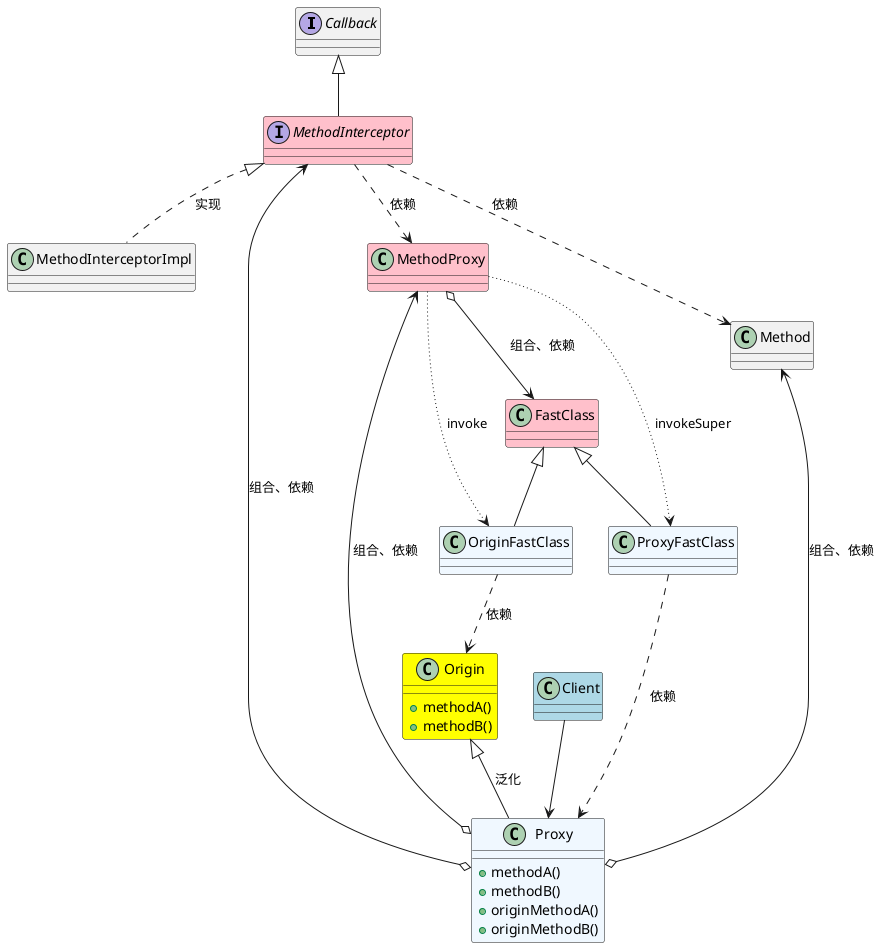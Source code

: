 @startuml
'https://plantuml.com/class-diagram
'MethodProxy 中包含了：
'   原方法名对应方法的签名 和 生成方法名对应方法的签名
'   原方法名对应方法的索引 和 生成方法名对应方法的索引
'   被代理类class对象、代理类class对象

'调用 proxy 的方法时，决定了 传入拦截器 的 MethodProxy。
'因此，只要知道了对应的 MethodProxy，就可以同时知道 原方法名、生成方法名 的索引及签名
'通常，代理方法 methodA、methodB 供外部调用，内部生成方法 CGLIB${xxx}${num} 供内部调用

interface Callback
interface MethodInterceptor #pink extends Callback
class MethodInterceptorImpl


class Proxy  #aliceblue {
    + methodA()
    + methodB()
    + originMethodA()
    + originMethodB()
}

class Origin #yellow{
    + methodA()
    + methodB()
}
class Client #lightblue
class MethodProxy #pink
class FastClass #pink
class ProxyFastClass #aliceblue
class FastClass #pink
class OriginFastClass #aliceblue

class Method

MethodInterceptor <|.. MethodInterceptorImpl : 实现
Proxy o--> MethodInterceptor : 组合、依赖
MethodProxy o--> FastClass : 组合、依赖
MethodInterceptor ..> MethodProxy : 依赖
MethodInterceptor ..> Method : 依赖
Proxy o--> MethodProxy : 组合、依赖
Method <--o Proxy : 组合、依赖
Origin <|-- Proxy : 泛化
OriginFastClass ..> Origin : 依赖
ProxyFastClass ..> Proxy : 依赖
FastClass <|-- ProxyFastClass
FastClass <|-- OriginFastClass
MethodProxy --> ProxyFastClass #line.dotted : invokeSuper
MethodProxy --> OriginFastClass #line.dotted : invoke

Client --> Proxy

@enduml